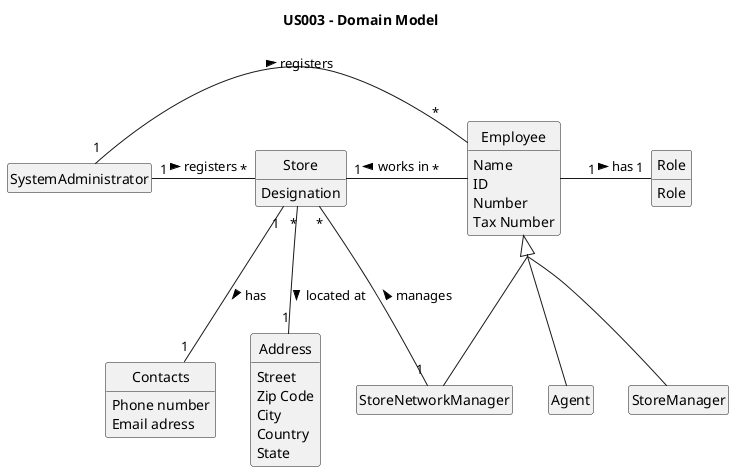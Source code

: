 @startuml
'https://plantuml.com/class-diagram

title US003 - Domain Model

skinparam monochrome true
skinparam packageStyle rectangle
skinparam shadowing false
hide empty members
skinparam groupInheritance 3
hide circle

class Contacts

class SystemAdministrator

class Employee

class Role

class SystemAdministrator

class Agent

class StoreManager

class StoreNetworkManager

class Store

class Address

class Role {
Role
}

class Store {
Designation

}

class Address {
Street
Zip Code
City
Country
State
}

class SystemAdministrator {
}

class Employee {
Name
ID
Number
Tax Number
}

class Contacts {
Phone number
Email adress
}

SystemAdministrator "1" - "*" Store : registers >

Store "*" -- "1" Address : located at >

Store "1" - "*" Employee : works in <

SystemAdministrator "1" - "*" Employee : registers >

Employee "1" - "1" Role : has >

Employee <|--  StoreNetworkManager

Employee <|--  StoreManager

Employee <|-- Agent

StoreNetworkManager "1" - "*" Store : manages >

Store "1" -- "1" Contacts: has >

@enduml